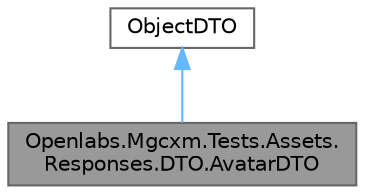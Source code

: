 digraph "Openlabs.Mgcxm.Tests.Assets.Responses.DTO.AvatarDTO"
{
 // LATEX_PDF_SIZE
  bgcolor="transparent";
  edge [fontname=Helvetica,fontsize=10,labelfontname=Helvetica,labelfontsize=10];
  node [fontname=Helvetica,fontsize=10,shape=box,height=0.2,width=0.4];
  Node1 [id="Node000001",label="Openlabs.Mgcxm.Tests.Assets.\lResponses.DTO.AvatarDTO",height=0.2,width=0.4,color="gray40", fillcolor="grey60", style="filled", fontcolor="black",tooltip=" "];
  Node2 -> Node1 [id="edge3_Node000001_Node000002",dir="back",color="steelblue1",style="solid",tooltip=" "];
  Node2 [id="Node000002",label="ObjectDTO",height=0.2,width=0.4,color="gray40", fillcolor="white", style="filled",URL="$class_openlabs_1_1_mgcxm_1_1_assets_1_1_object_d_t_o.html",tooltip=" "];
}
